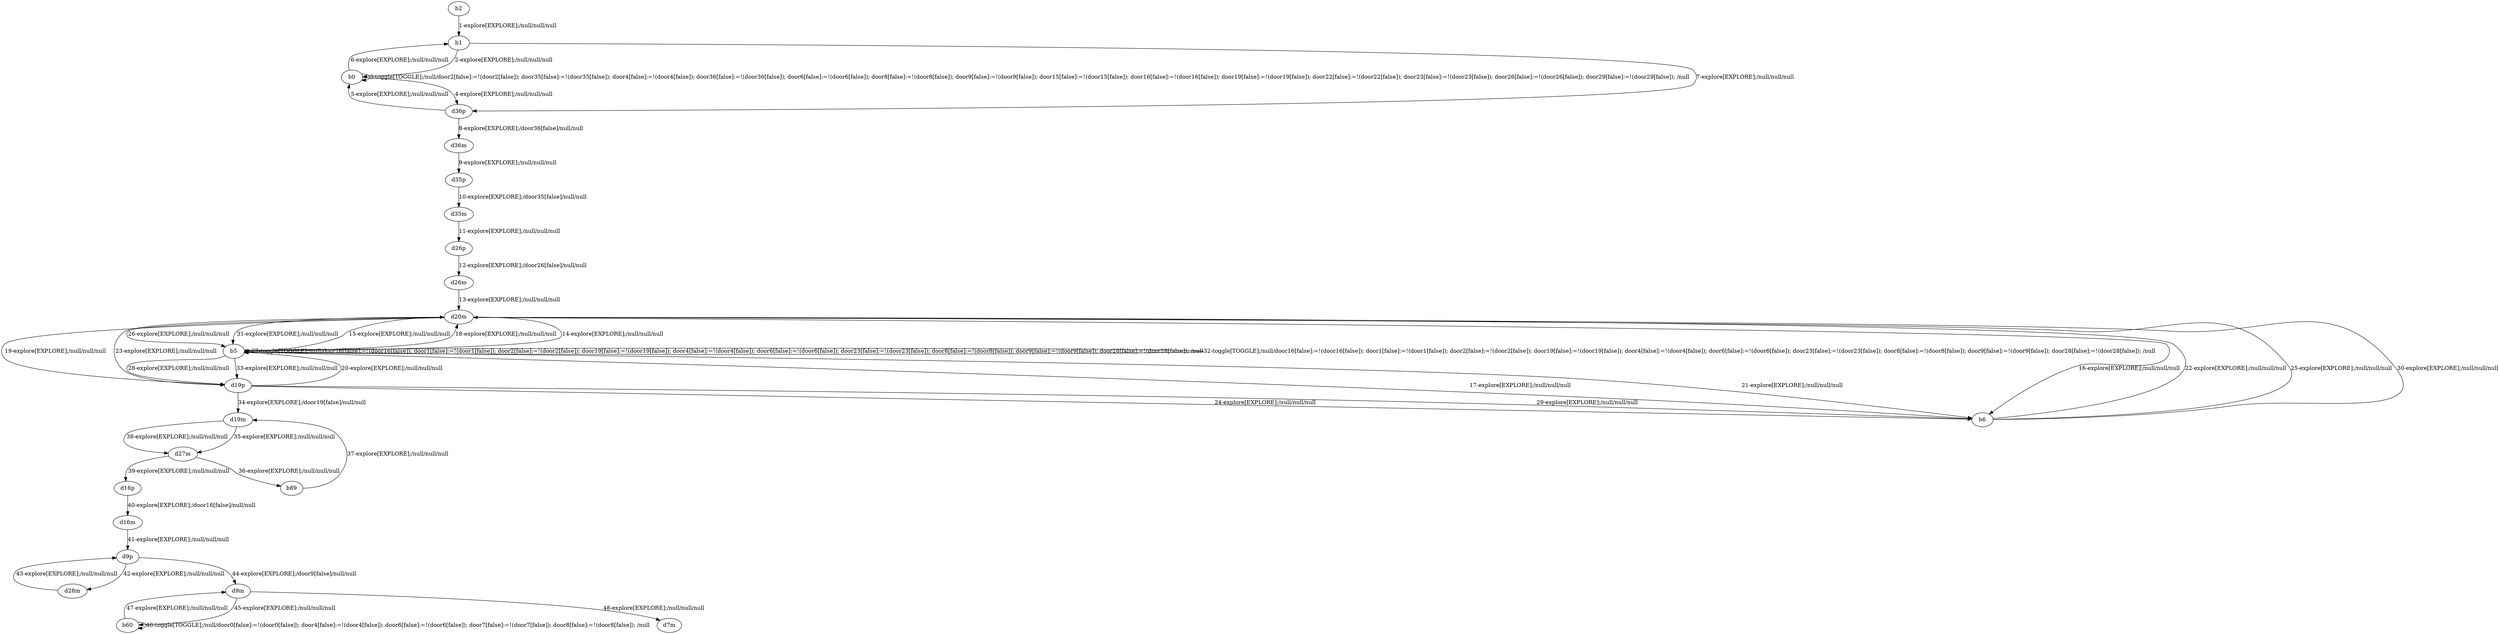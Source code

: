 # Total number of goals covered by this test: 1
# d9m --> d7m

digraph g {
"b2" -> "b1" [label = "1-explore[EXPLORE];/null/null/null"];
"b1" -> "b0" [label = "2-explore[EXPLORE];/null/null/null"];
"b0" -> "b0" [label = "3-toggle[TOGGLE];/null/door2[false]:=!(door2[false]); door35[false]:=!(door35[false]); door4[false]:=!(door4[false]); door36[false]:=!(door36[false]); door6[false]:=!(door6[false]); door8[false]:=!(door8[false]); door9[false]:=!(door9[false]); door15[false]:=!(door15[false]); door16[false]:=!(door16[false]); door19[false]:=!(door19[false]); door22[false]:=!(door22[false]); door23[false]:=!(door23[false]); door26[false]:=!(door26[false]); door29[false]:=!(door29[false]); /null"];
"b0" -> "d36p" [label = "4-explore[EXPLORE];/null/null/null"];
"d36p" -> "b0" [label = "5-explore[EXPLORE];/null/null/null"];
"b0" -> "b1" [label = "6-explore[EXPLORE];/null/null/null"];
"b1" -> "d36p" [label = "7-explore[EXPLORE];/null/null/null"];
"d36p" -> "d36m" [label = "8-explore[EXPLORE];/door36[false]/null/null"];
"d36m" -> "d35p" [label = "9-explore[EXPLORE];/null/null/null"];
"d35p" -> "d35m" [label = "10-explore[EXPLORE];/door35[false]/null/null"];
"d35m" -> "d26p" [label = "11-explore[EXPLORE];/null/null/null"];
"d26p" -> "d26m" [label = "12-explore[EXPLORE];/door26[false]/null/null"];
"d26m" -> "d20m" [label = "13-explore[EXPLORE];/null/null/null"];
"d20m" -> "b5" [label = "14-explore[EXPLORE];/null/null/null"];
"b5" -> "d20m" [label = "15-explore[EXPLORE];/null/null/null"];
"d20m" -> "b6" [label = "16-explore[EXPLORE];/null/null/null"];
"b6" -> "b5" [label = "17-explore[EXPLORE];/null/null/null"];
"b5" -> "d20m" [label = "18-explore[EXPLORE];/null/null/null"];
"d20m" -> "d19p" [label = "19-explore[EXPLORE];/null/null/null"];
"d19p" -> "b5" [label = "20-explore[EXPLORE];/null/null/null"];
"b5" -> "b6" [label = "21-explore[EXPLORE];/null/null/null"];
"b6" -> "d20m" [label = "22-explore[EXPLORE];/null/null/null"];
"d20m" -> "d19p" [label = "23-explore[EXPLORE];/null/null/null"];
"d19p" -> "b6" [label = "24-explore[EXPLORE];/null/null/null"];
"b6" -> "d20m" [label = "25-explore[EXPLORE];/null/null/null"];
"d20m" -> "b5" [label = "26-explore[EXPLORE];/null/null/null"];
"b5" -> "b5" [label = "27-toggle[TOGGLE];/null/door16[false]:=!(door16[false]); door1[false]:=!(door1[false]); door2[false]:=!(door2[false]); door19[false]:=!(door19[false]); door4[false]:=!(door4[false]); door6[false]:=!(door6[false]); door23[false]:=!(door23[false]); door8[false]:=!(door8[false]); door9[false]:=!(door9[false]); door28[false]:=!(door28[false]); /null"];
"b5" -> "d19p" [label = "28-explore[EXPLORE];/null/null/null"];
"d19p" -> "b6" [label = "29-explore[EXPLORE];/null/null/null"];
"b6" -> "d20m" [label = "30-explore[EXPLORE];/null/null/null"];
"d20m" -> "b5" [label = "31-explore[EXPLORE];/null/null/null"];
"b5" -> "b5" [label = "32-toggle[TOGGLE];/null/door16[false]:=!(door16[false]); door1[false]:=!(door1[false]); door2[false]:=!(door2[false]); door19[false]:=!(door19[false]); door4[false]:=!(door4[false]); door6[false]:=!(door6[false]); door23[false]:=!(door23[false]); door8[false]:=!(door8[false]); door9[false]:=!(door9[false]); door28[false]:=!(door28[false]); /null"];
"b5" -> "d19p" [label = "33-explore[EXPLORE];/null/null/null"];
"d19p" -> "d19m" [label = "34-explore[EXPLORE];/door19[false]/null/null"];
"d19m" -> "d27m" [label = "35-explore[EXPLORE];/null/null/null"];
"d27m" -> "b89" [label = "36-explore[EXPLORE];/null/null/null"];
"b89" -> "d19m" [label = "37-explore[EXPLORE];/null/null/null"];
"d19m" -> "d27m" [label = "38-explore[EXPLORE];/null/null/null"];
"d27m" -> "d16p" [label = "39-explore[EXPLORE];/null/null/null"];
"d16p" -> "d16m" [label = "40-explore[EXPLORE];/door16[false]/null/null"];
"d16m" -> "d9p" [label = "41-explore[EXPLORE];/null/null/null"];
"d9p" -> "d28m" [label = "42-explore[EXPLORE];/null/null/null"];
"d28m" -> "d9p" [label = "43-explore[EXPLORE];/null/null/null"];
"d9p" -> "d9m" [label = "44-explore[EXPLORE];/door9[false]/null/null"];
"d9m" -> "b60" [label = "45-explore[EXPLORE];/null/null/null"];
"b60" -> "b60" [label = "46-toggle[TOGGLE];/null/door0[false]:=!(door0[false]); door4[false]:=!(door4[false]); door6[false]:=!(door6[false]); door7[false]:=!(door7[false]); door8[false]:=!(door8[false]); /null"];
"b60" -> "d9m" [label = "47-explore[EXPLORE];/null/null/null"];
"d9m" -> "d7m" [label = "48-explore[EXPLORE];/null/null/null"];
}